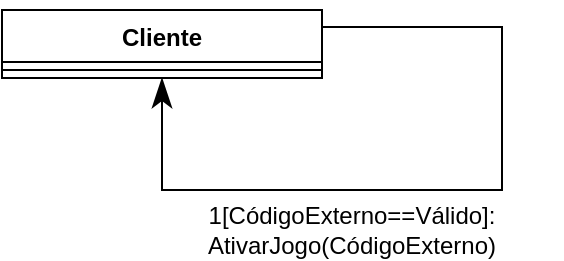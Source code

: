 <mxfile version="12.2.9" type="device" pages="1"><diagram id="vnEfgUa3KnfhuNQwinGI" name="Page-1"><mxGraphModel dx="942" dy="589" grid="1" gridSize="10" guides="1" tooltips="1" connect="1" arrows="1" fold="1" page="1" pageScale="1" pageWidth="827" pageHeight="1169" math="0" shadow="0"><root><mxCell id="0"/><mxCell id="1" parent="0"/><mxCell id="w-OtaB0kF4PF_rLZ_xk6-154" value="Cliente" style="swimlane;fontStyle=1;align=center;verticalAlign=top;childLayout=stackLayout;horizontal=1;startSize=26;horizontalStack=0;resizeParent=1;resizeParentMax=0;resizeLast=0;collapsible=1;marginBottom=0;" vertex="1" parent="1"><mxGeometry x="150" y="130" width="160" height="34" as="geometry"/></mxCell><mxCell id="w-OtaB0kF4PF_rLZ_xk6-156" value="" style="line;strokeWidth=1;fillColor=none;align=left;verticalAlign=middle;spacingTop=-1;spacingLeft=3;spacingRight=3;rotatable=0;labelPosition=right;points=[];portConstraint=eastwest;" vertex="1" parent="w-OtaB0kF4PF_rLZ_xk6-154"><mxGeometry y="26" width="160" height="8" as="geometry"/></mxCell><mxCell id="w-OtaB0kF4PF_rLZ_xk6-162" style="edgeStyle=orthogonalEdgeStyle;rounded=0;jumpSize=7;orthogonalLoop=1;jettySize=auto;html=1;exitX=1;exitY=0.25;exitDx=0;exitDy=0;entryX=0.5;entryY=1;entryDx=0;entryDy=0;startArrow=none;startFill=0;startSize=13;endArrow=classicThin;endFill=1;endSize=12;" edge="1" parent="1" source="w-OtaB0kF4PF_rLZ_xk6-154" target="w-OtaB0kF4PF_rLZ_xk6-154"><mxGeometry relative="1" as="geometry"><Array as="points"><mxPoint x="400" y="139"/><mxPoint x="400" y="220"/><mxPoint x="230" y="220"/></Array></mxGeometry></mxCell><mxCell id="w-OtaB0kF4PF_rLZ_xk6-163" value="1[CódigoExterno==Válido]: AtivarJogo(CódigoExterno)" style="text;html=1;strokeColor=none;fillColor=none;align=center;verticalAlign=middle;whiteSpace=wrap;rounded=0;" vertex="1" parent="1"><mxGeometry x="220" y="230" width="210" height="20" as="geometry"/></mxCell></root></mxGraphModel></diagram></mxfile>